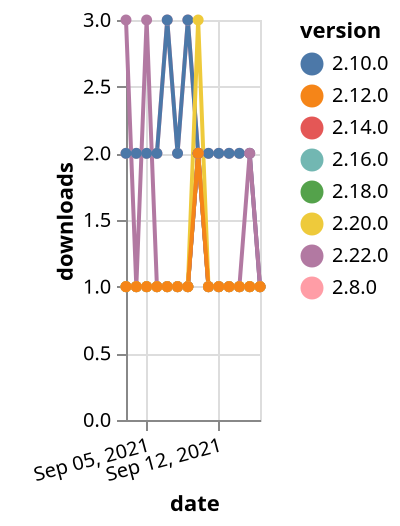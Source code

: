 {"$schema": "https://vega.github.io/schema/vega-lite/v5.json", "description": "A simple bar chart with embedded data.", "data": {"values": [{"date": "2021-09-03", "total": 190, "delta": 1, "version": "2.16.0"}, {"date": "2021-09-04", "total": 191, "delta": 1, "version": "2.16.0"}, {"date": "2021-09-05", "total": 192, "delta": 1, "version": "2.16.0"}, {"date": "2021-09-06", "total": 193, "delta": 1, "version": "2.16.0"}, {"date": "2021-09-07", "total": 194, "delta": 1, "version": "2.16.0"}, {"date": "2021-09-08", "total": 195, "delta": 1, "version": "2.16.0"}, {"date": "2021-09-09", "total": 196, "delta": 1, "version": "2.16.0"}, {"date": "2021-09-10", "total": 198, "delta": 2, "version": "2.16.0"}, {"date": "2021-09-11", "total": 199, "delta": 1, "version": "2.16.0"}, {"date": "2021-09-12", "total": 200, "delta": 1, "version": "2.16.0"}, {"date": "2021-09-13", "total": 201, "delta": 1, "version": "2.16.0"}, {"date": "2021-09-14", "total": 202, "delta": 1, "version": "2.16.0"}, {"date": "2021-09-15", "total": 203, "delta": 1, "version": "2.16.0"}, {"date": "2021-09-16", "total": 204, "delta": 1, "version": "2.16.0"}, {"date": "2021-09-03", "total": 2296, "delta": 2, "version": "2.8.0"}, {"date": "2021-09-04", "total": 2298, "delta": 2, "version": "2.8.0"}, {"date": "2021-09-05", "total": 2300, "delta": 2, "version": "2.8.0"}, {"date": "2021-09-06", "total": 2302, "delta": 2, "version": "2.8.0"}, {"date": "2021-09-07", "total": 2305, "delta": 3, "version": "2.8.0"}, {"date": "2021-09-08", "total": 2307, "delta": 2, "version": "2.8.0"}, {"date": "2021-09-09", "total": 2310, "delta": 3, "version": "2.8.0"}, {"date": "2021-09-10", "total": 2312, "delta": 2, "version": "2.8.0"}, {"date": "2021-09-11", "total": 2314, "delta": 2, "version": "2.8.0"}, {"date": "2021-09-12", "total": 2316, "delta": 2, "version": "2.8.0"}, {"date": "2021-09-13", "total": 2318, "delta": 2, "version": "2.8.0"}, {"date": "2021-09-14", "total": 2320, "delta": 2, "version": "2.8.0"}, {"date": "2021-09-15", "total": 2322, "delta": 2, "version": "2.8.0"}, {"date": "2021-09-16", "total": 2323, "delta": 1, "version": "2.8.0"}, {"date": "2021-09-03", "total": 2284, "delta": 2, "version": "2.10.0"}, {"date": "2021-09-04", "total": 2286, "delta": 2, "version": "2.10.0"}, {"date": "2021-09-05", "total": 2288, "delta": 2, "version": "2.10.0"}, {"date": "2021-09-06", "total": 2290, "delta": 2, "version": "2.10.0"}, {"date": "2021-09-07", "total": 2293, "delta": 3, "version": "2.10.0"}, {"date": "2021-09-08", "total": 2295, "delta": 2, "version": "2.10.0"}, {"date": "2021-09-09", "total": 2298, "delta": 3, "version": "2.10.0"}, {"date": "2021-09-10", "total": 2300, "delta": 2, "version": "2.10.0"}, {"date": "2021-09-11", "total": 2302, "delta": 2, "version": "2.10.0"}, {"date": "2021-09-12", "total": 2304, "delta": 2, "version": "2.10.0"}, {"date": "2021-09-13", "total": 2306, "delta": 2, "version": "2.10.0"}, {"date": "2021-09-14", "total": 2308, "delta": 2, "version": "2.10.0"}, {"date": "2021-09-15", "total": 2310, "delta": 2, "version": "2.10.0"}, {"date": "2021-09-16", "total": 2311, "delta": 1, "version": "2.10.0"}, {"date": "2021-09-03", "total": 156, "delta": 1, "version": "2.18.0"}, {"date": "2021-09-04", "total": 157, "delta": 1, "version": "2.18.0"}, {"date": "2021-09-05", "total": 158, "delta": 1, "version": "2.18.0"}, {"date": "2021-09-06", "total": 159, "delta": 1, "version": "2.18.0"}, {"date": "2021-09-07", "total": 160, "delta": 1, "version": "2.18.0"}, {"date": "2021-09-08", "total": 161, "delta": 1, "version": "2.18.0"}, {"date": "2021-09-09", "total": 162, "delta": 1, "version": "2.18.0"}, {"date": "2021-09-10", "total": 164, "delta": 2, "version": "2.18.0"}, {"date": "2021-09-11", "total": 165, "delta": 1, "version": "2.18.0"}, {"date": "2021-09-12", "total": 166, "delta": 1, "version": "2.18.0"}, {"date": "2021-09-13", "total": 167, "delta": 1, "version": "2.18.0"}, {"date": "2021-09-14", "total": 168, "delta": 1, "version": "2.18.0"}, {"date": "2021-09-15", "total": 169, "delta": 1, "version": "2.18.0"}, {"date": "2021-09-16", "total": 170, "delta": 1, "version": "2.18.0"}, {"date": "2021-09-03", "total": 194, "delta": 1, "version": "2.14.0"}, {"date": "2021-09-04", "total": 195, "delta": 1, "version": "2.14.0"}, {"date": "2021-09-05", "total": 196, "delta": 1, "version": "2.14.0"}, {"date": "2021-09-06", "total": 197, "delta": 1, "version": "2.14.0"}, {"date": "2021-09-07", "total": 198, "delta": 1, "version": "2.14.0"}, {"date": "2021-09-08", "total": 199, "delta": 1, "version": "2.14.0"}, {"date": "2021-09-09", "total": 200, "delta": 1, "version": "2.14.0"}, {"date": "2021-09-10", "total": 202, "delta": 2, "version": "2.14.0"}, {"date": "2021-09-11", "total": 203, "delta": 1, "version": "2.14.0"}, {"date": "2021-09-12", "total": 204, "delta": 1, "version": "2.14.0"}, {"date": "2021-09-13", "total": 205, "delta": 1, "version": "2.14.0"}, {"date": "2021-09-14", "total": 206, "delta": 1, "version": "2.14.0"}, {"date": "2021-09-15", "total": 207, "delta": 1, "version": "2.14.0"}, {"date": "2021-09-16", "total": 208, "delta": 1, "version": "2.14.0"}, {"date": "2021-09-03", "total": 116, "delta": 3, "version": "2.22.0"}, {"date": "2021-09-04", "total": 117, "delta": 1, "version": "2.22.0"}, {"date": "2021-09-05", "total": 120, "delta": 3, "version": "2.22.0"}, {"date": "2021-09-06", "total": 121, "delta": 1, "version": "2.22.0"}, {"date": "2021-09-07", "total": 122, "delta": 1, "version": "2.22.0"}, {"date": "2021-09-08", "total": 123, "delta": 1, "version": "2.22.0"}, {"date": "2021-09-09", "total": 124, "delta": 1, "version": "2.22.0"}, {"date": "2021-09-10", "total": 126, "delta": 2, "version": "2.22.0"}, {"date": "2021-09-11", "total": 127, "delta": 1, "version": "2.22.0"}, {"date": "2021-09-12", "total": 128, "delta": 1, "version": "2.22.0"}, {"date": "2021-09-13", "total": 129, "delta": 1, "version": "2.22.0"}, {"date": "2021-09-14", "total": 130, "delta": 1, "version": "2.22.0"}, {"date": "2021-09-15", "total": 132, "delta": 2, "version": "2.22.0"}, {"date": "2021-09-16", "total": 133, "delta": 1, "version": "2.22.0"}, {"date": "2021-09-03", "total": 175, "delta": 1, "version": "2.20.0"}, {"date": "2021-09-04", "total": 176, "delta": 1, "version": "2.20.0"}, {"date": "2021-09-05", "total": 177, "delta": 1, "version": "2.20.0"}, {"date": "2021-09-06", "total": 178, "delta": 1, "version": "2.20.0"}, {"date": "2021-09-07", "total": 179, "delta": 1, "version": "2.20.0"}, {"date": "2021-09-08", "total": 180, "delta": 1, "version": "2.20.0"}, {"date": "2021-09-09", "total": 181, "delta": 1, "version": "2.20.0"}, {"date": "2021-09-10", "total": 184, "delta": 3, "version": "2.20.0"}, {"date": "2021-09-11", "total": 185, "delta": 1, "version": "2.20.0"}, {"date": "2021-09-12", "total": 186, "delta": 1, "version": "2.20.0"}, {"date": "2021-09-13", "total": 187, "delta": 1, "version": "2.20.0"}, {"date": "2021-09-14", "total": 188, "delta": 1, "version": "2.20.0"}, {"date": "2021-09-15", "total": 189, "delta": 1, "version": "2.20.0"}, {"date": "2021-09-16", "total": 190, "delta": 1, "version": "2.20.0"}, {"date": "2021-09-03", "total": 234, "delta": 1, "version": "2.12.0"}, {"date": "2021-09-04", "total": 235, "delta": 1, "version": "2.12.0"}, {"date": "2021-09-05", "total": 236, "delta": 1, "version": "2.12.0"}, {"date": "2021-09-06", "total": 237, "delta": 1, "version": "2.12.0"}, {"date": "2021-09-07", "total": 238, "delta": 1, "version": "2.12.0"}, {"date": "2021-09-08", "total": 239, "delta": 1, "version": "2.12.0"}, {"date": "2021-09-09", "total": 240, "delta": 1, "version": "2.12.0"}, {"date": "2021-09-10", "total": 242, "delta": 2, "version": "2.12.0"}, {"date": "2021-09-11", "total": 243, "delta": 1, "version": "2.12.0"}, {"date": "2021-09-12", "total": 244, "delta": 1, "version": "2.12.0"}, {"date": "2021-09-13", "total": 245, "delta": 1, "version": "2.12.0"}, {"date": "2021-09-14", "total": 246, "delta": 1, "version": "2.12.0"}, {"date": "2021-09-15", "total": 247, "delta": 1, "version": "2.12.0"}, {"date": "2021-09-16", "total": 248, "delta": 1, "version": "2.12.0"}]}, "width": "container", "mark": {"type": "line", "point": {"filled": true}}, "encoding": {"x": {"field": "date", "type": "temporal", "timeUnit": "yearmonthdate", "title": "date", "axis": {"labelAngle": -15}}, "y": {"field": "delta", "type": "quantitative", "title": "downloads"}, "color": {"field": "version", "type": "nominal"}, "tooltip": {"field": "delta"}}}
